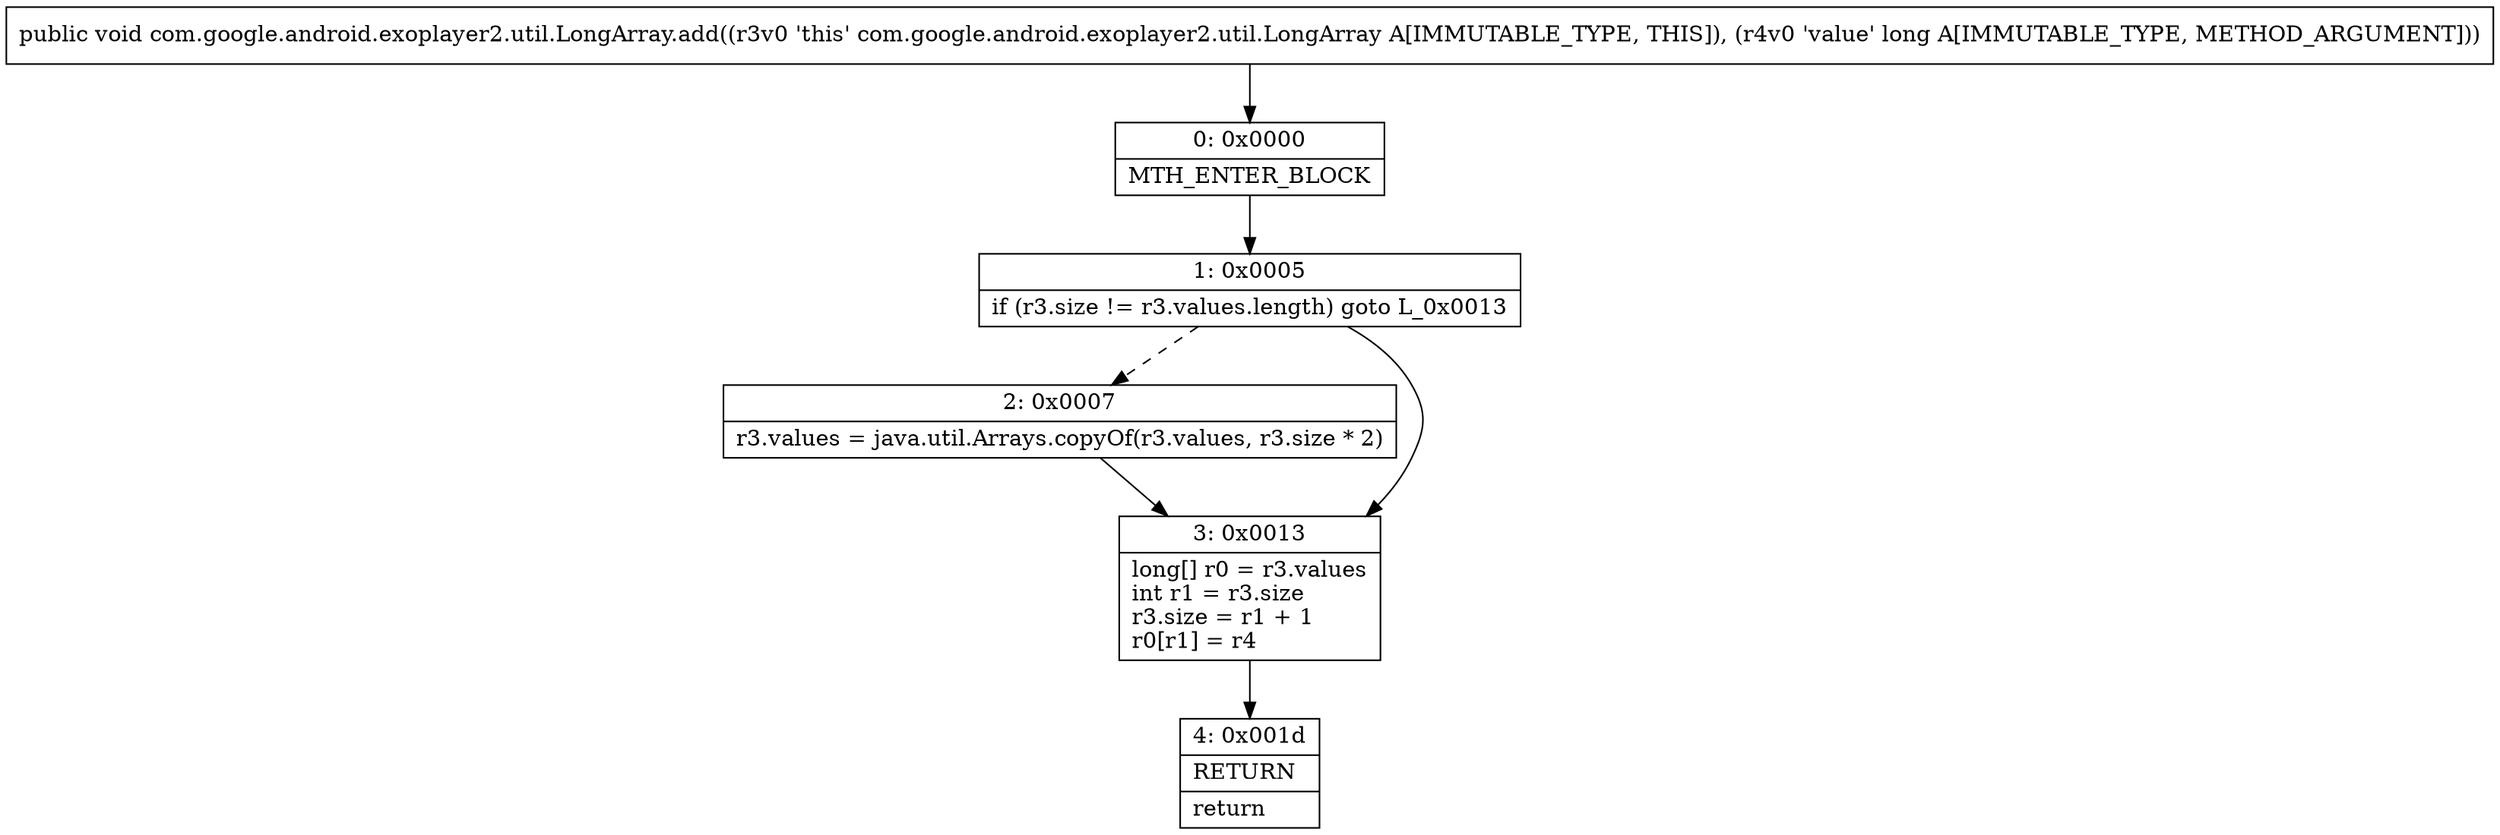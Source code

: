 digraph "CFG forcom.google.android.exoplayer2.util.LongArray.add(J)V" {
Node_0 [shape=record,label="{0\:\ 0x0000|MTH_ENTER_BLOCK\l}"];
Node_1 [shape=record,label="{1\:\ 0x0005|if (r3.size != r3.values.length) goto L_0x0013\l}"];
Node_2 [shape=record,label="{2\:\ 0x0007|r3.values = java.util.Arrays.copyOf(r3.values, r3.size * 2)\l}"];
Node_3 [shape=record,label="{3\:\ 0x0013|long[] r0 = r3.values\lint r1 = r3.size\lr3.size = r1 + 1\lr0[r1] = r4\l}"];
Node_4 [shape=record,label="{4\:\ 0x001d|RETURN\l|return\l}"];
MethodNode[shape=record,label="{public void com.google.android.exoplayer2.util.LongArray.add((r3v0 'this' com.google.android.exoplayer2.util.LongArray A[IMMUTABLE_TYPE, THIS]), (r4v0 'value' long A[IMMUTABLE_TYPE, METHOD_ARGUMENT])) }"];
MethodNode -> Node_0;
Node_0 -> Node_1;
Node_1 -> Node_2[style=dashed];
Node_1 -> Node_3;
Node_2 -> Node_3;
Node_3 -> Node_4;
}

